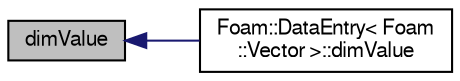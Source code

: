 digraph "dimValue"
{
  bgcolor="transparent";
  edge [fontname="FreeSans",fontsize="10",labelfontname="FreeSans",labelfontsize="10"];
  node [fontname="FreeSans",fontsize="10",shape=record];
  rankdir="LR";
  Node342 [label="dimValue",height=0.2,width=0.4,color="black", fillcolor="grey75", style="filled", fontcolor="black"];
  Node342 -> Node343 [dir="back",color="midnightblue",fontsize="10",style="solid",fontname="FreeSans"];
  Node343 [label="Foam::DataEntry\< Foam\l::Vector \>::dimValue",height=0.2,width=0.4,color="black",URL="$a27662.html#a4e13242bf56a83929fa427f20a5c6570",tooltip="Return dimensioned type as a function of (scalar) "];
}
